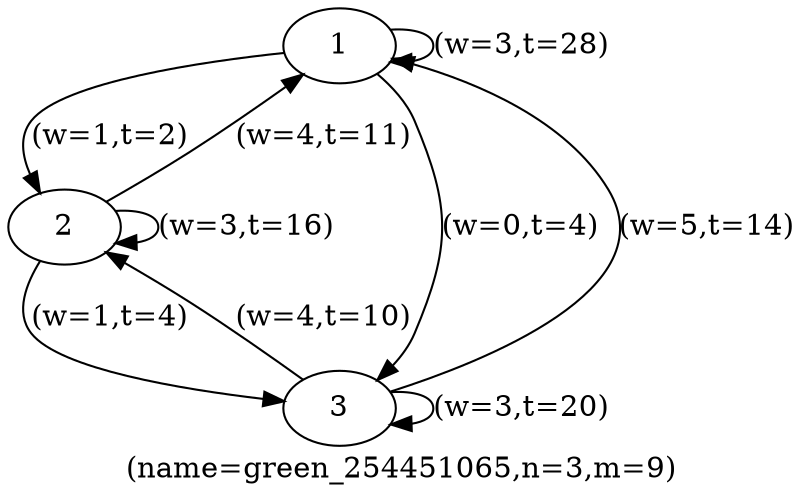digraph green_254451065 {
label="(name=green_254451065,n=3,m=9)";
	1 -> 1 [label="(w=3,t=28)"];
	1 -> 2 [label="(w=1,t=2)"];
	1 -> 3 [label="(w=0,t=4)"];
	2 -> 1 [label="(w=4,t=11)"];
	2 -> 2 [label="(w=3,t=16)"];
	2 -> 3 [label="(w=1,t=4)"];
	3 -> 1 [label="(w=5,t=14)"];
	3 -> 2 [label="(w=4,t=10)"];
	3 -> 3 [label="(w=3,t=20)"];
1 [label="1"];
3 [label="3"];
2 [label="2"];
}
